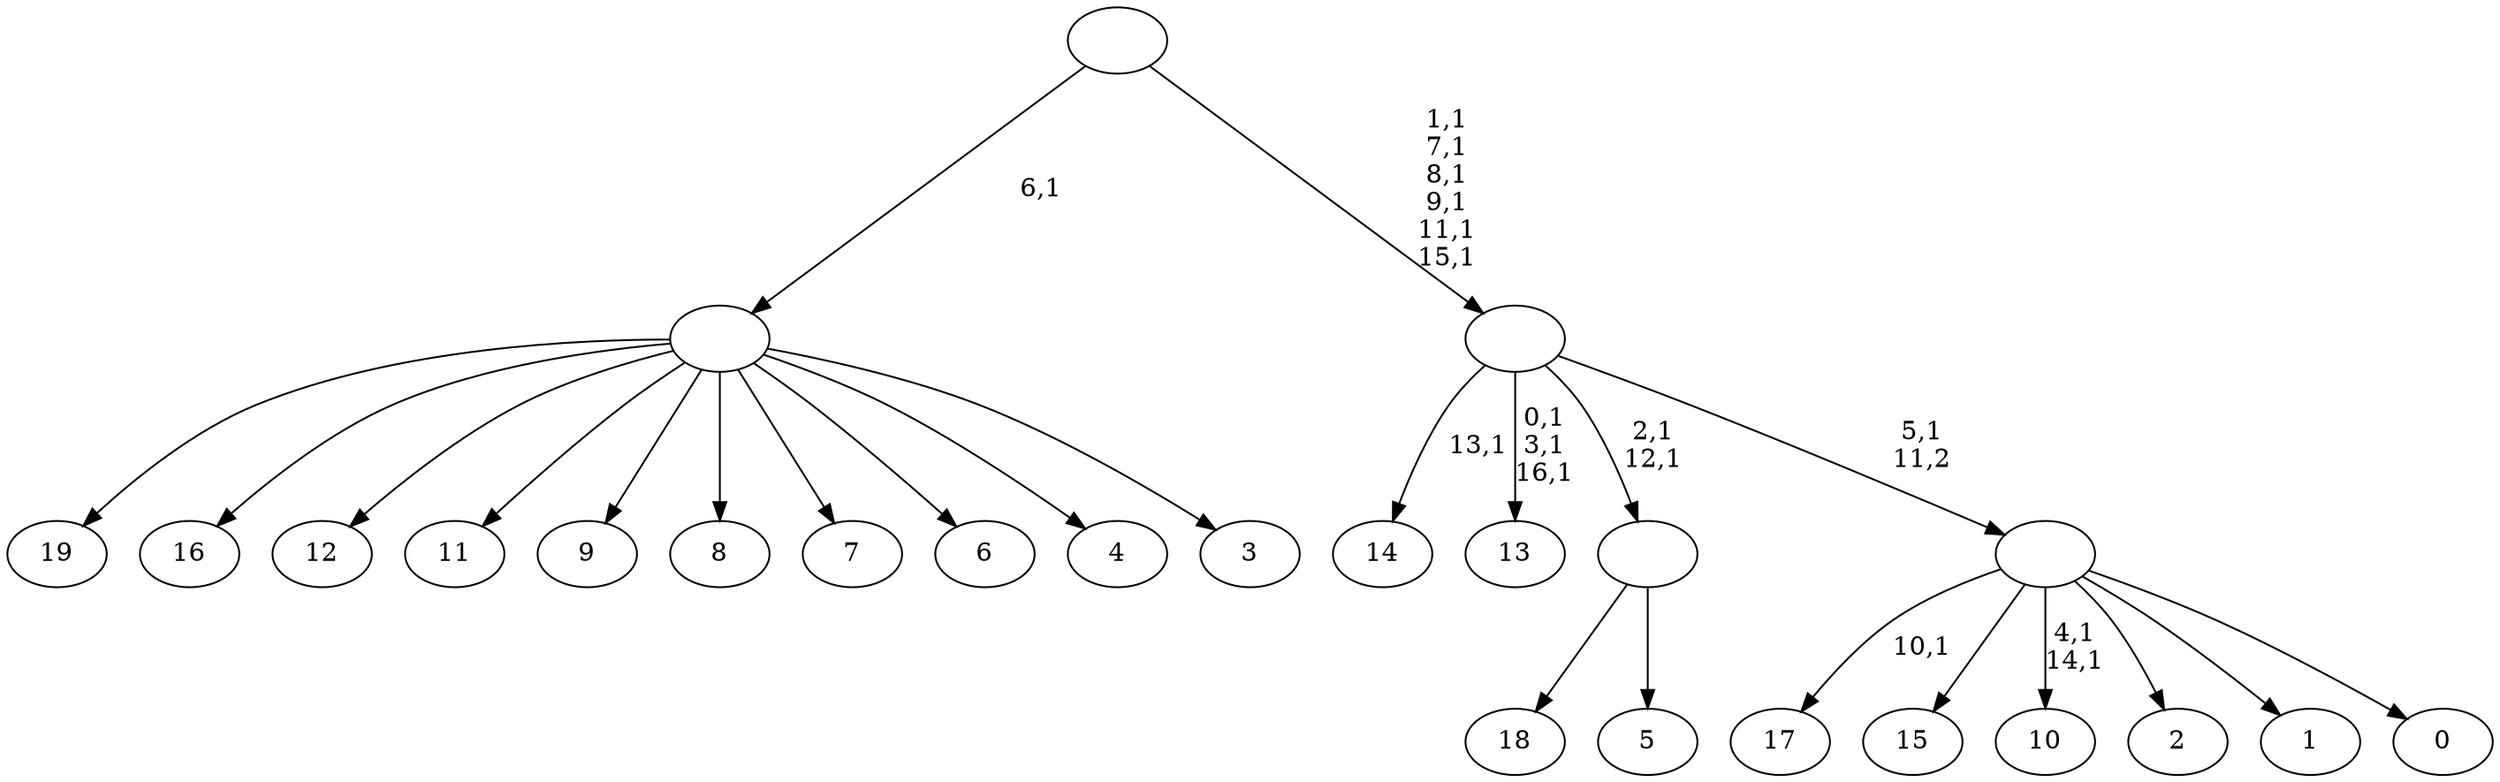 digraph T {
	37 [label="19"]
	36 [label="18"]
	35 [label="17"]
	33 [label="16"]
	32 [label="15"]
	31 [label="14"]
	29 [label="13"]
	25 [label="12"]
	24 [label="11"]
	23 [label="10"]
	20 [label="9"]
	19 [label="8"]
	18 [label="7"]
	17 [label="6"]
	16 [label="5"]
	15 [label=""]
	13 [label="4"]
	12 [label="3"]
	11 [label=""]
	10 [label="2"]
	9 [label="1"]
	8 [label="0"]
	7 [label=""]
	6 [label=""]
	0 [label=""]
	15 -> 36 [label=""]
	15 -> 16 [label=""]
	11 -> 37 [label=""]
	11 -> 33 [label=""]
	11 -> 25 [label=""]
	11 -> 24 [label=""]
	11 -> 20 [label=""]
	11 -> 19 [label=""]
	11 -> 18 [label=""]
	11 -> 17 [label=""]
	11 -> 13 [label=""]
	11 -> 12 [label=""]
	7 -> 23 [label="4,1\n14,1"]
	7 -> 35 [label="10,1"]
	7 -> 32 [label=""]
	7 -> 10 [label=""]
	7 -> 9 [label=""]
	7 -> 8 [label=""]
	6 -> 15 [label="2,1\n12,1"]
	6 -> 29 [label="0,1\n3,1\n16,1"]
	6 -> 31 [label="13,1"]
	6 -> 7 [label="5,1\n11,2"]
	0 -> 6 [label="1,1\n7,1\n8,1\n9,1\n11,1\n15,1"]
	0 -> 11 [label="6,1"]
}
